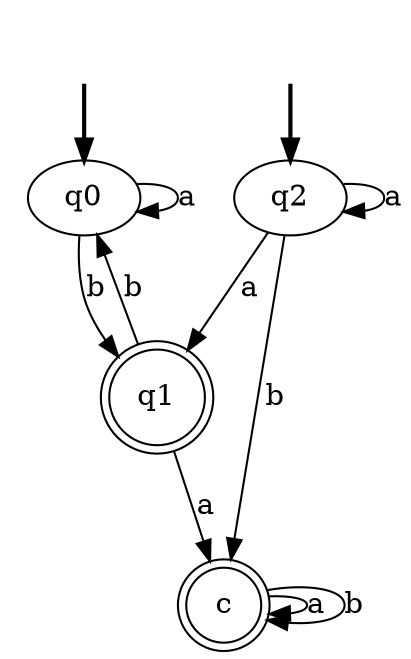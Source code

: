digraph {
	fake0 [style=invisible]
	fake1 [style=invisible]
	q2 [root=true]
	c [shape=doublecircle]
	q0 [root=true]
	q1 [shape=doublecircle]
	fake1 -> q2 [style=bold]
	fake0 -> q0 [style=bold]
	q0 -> q0 [label=a]
	q1 -> q0 [label=b]
	q2 -> q2 [label=a]
	q2 -> q1 [label=a]
	q0 -> q1 [label=b]
	c -> c [label=a]
	c -> c [label=b]
	q1 -> c [label=a]
	q2 -> c [label=b]
}
